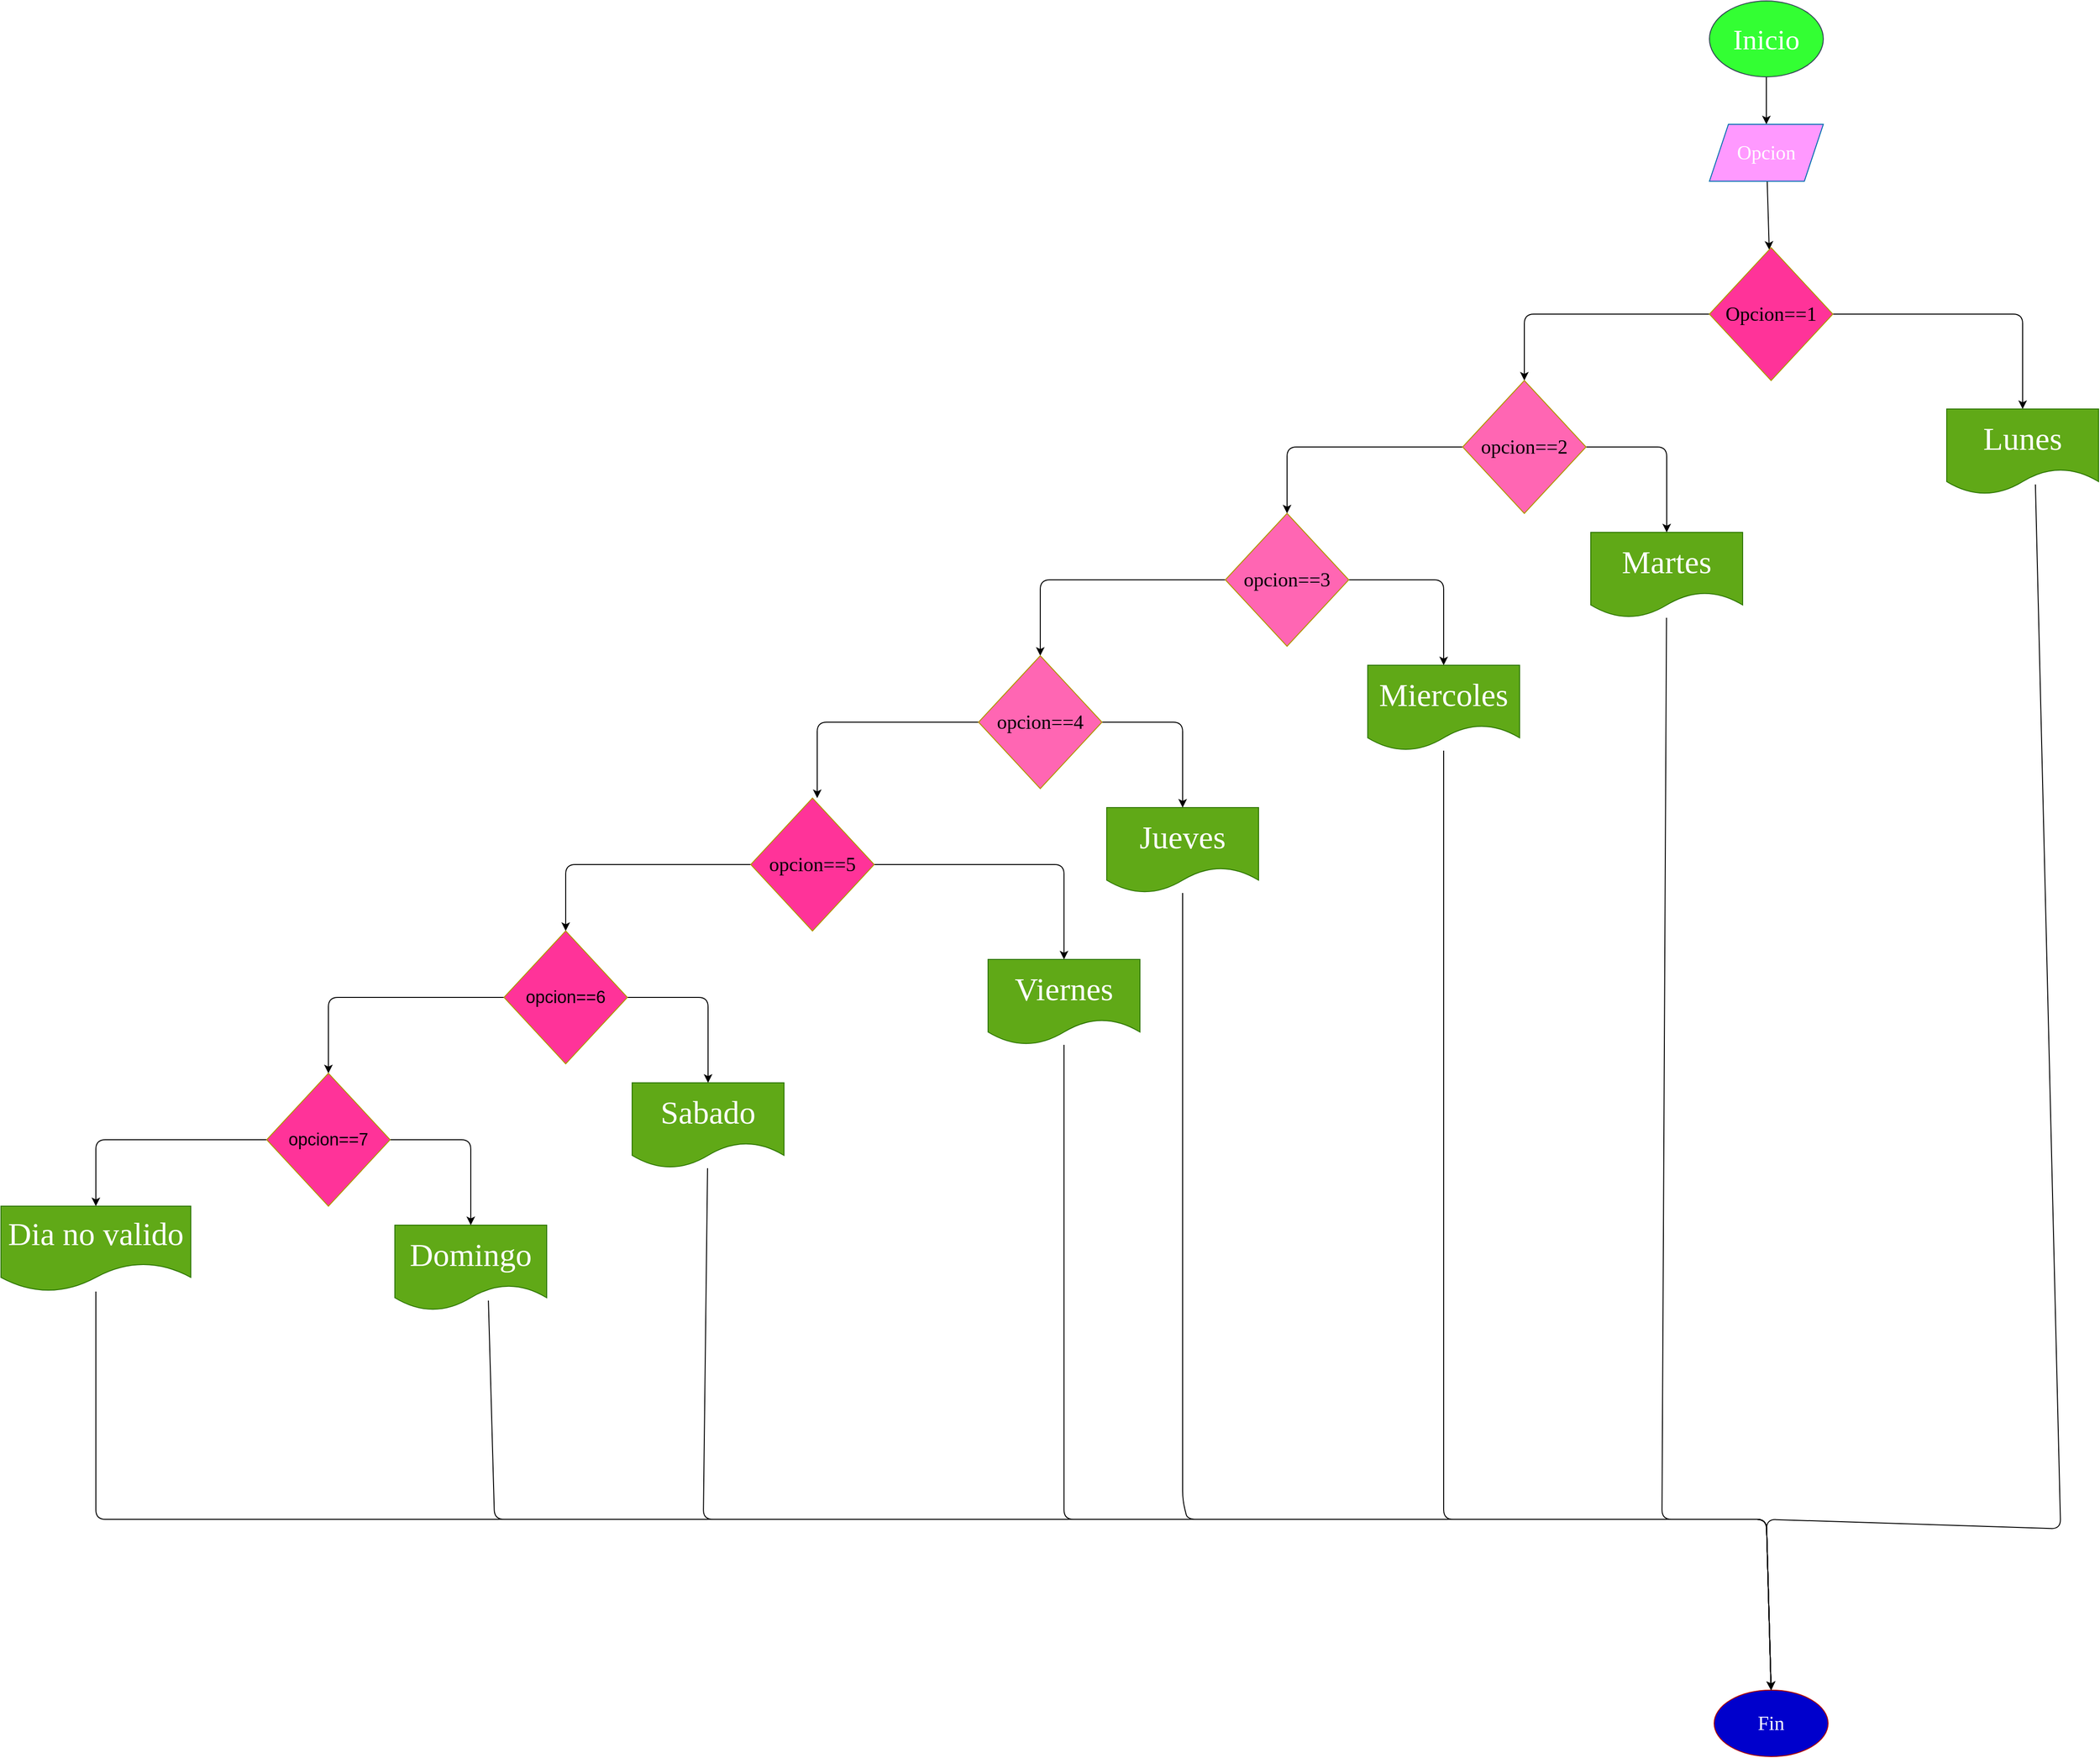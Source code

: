 <mxfile>
    <diagram id="pAi_KdXQo00Ve_mjZ8XZ" name="Página-1">
        <mxGraphModel dx="3879" dy="1023" grid="1" gridSize="10" guides="1" tooltips="1" connect="1" arrows="1" fold="1" page="1" pageScale="1" pageWidth="827" pageHeight="1169" math="0" shadow="0">
            <root>
                <mxCell id="0"/>
                <mxCell id="1" parent="0"/>
                <mxCell id="4" value="" style="edgeStyle=none;html=1;fontSize=18;" parent="1" source="2" target="3" edge="1">
                    <mxGeometry relative="1" as="geometry"/>
                </mxCell>
                <mxCell id="2" value="&lt;font style=&quot;font-size: 30px;&quot;&gt;Inicio&lt;/font&gt;" style="ellipse;whiteSpace=wrap;html=1;fillColor=#33FF33;fontColor=#ffffff;strokeColor=#314354;fontFamily=Comic Sans MS;fontSize=30;" parent="1" vertex="1">
                    <mxGeometry x="250" y="80" width="120" height="80" as="geometry"/>
                </mxCell>
                <mxCell id="6" style="edgeStyle=none;html=1;fontSize=18;" parent="1" source="3" target="5" edge="1">
                    <mxGeometry relative="1" as="geometry"/>
                </mxCell>
                <mxCell id="3" value="&lt;font style=&quot;font-size: 21px&quot;&gt;Opcion&lt;/font&gt;" style="shape=parallelogram;perimeter=parallelogramPerimeter;whiteSpace=wrap;html=1;fixedSize=1;fillColor=#FF99FF;fontColor=#ffffff;strokeColor=#006EAF;fontFamily=Comic Sans MS;fontSize=21;" parent="1" vertex="1">
                    <mxGeometry x="250" y="210" width="120" height="60" as="geometry"/>
                </mxCell>
                <mxCell id="28" style="edgeStyle=none;html=1;" parent="1" source="5" target="55" edge="1">
                    <mxGeometry relative="1" as="geometry">
                        <Array as="points">
                            <mxPoint x="580" y="410"/>
                        </Array>
                        <mxPoint x="585" y="500" as="targetPoint"/>
                    </mxGeometry>
                </mxCell>
                <mxCell id="46" style="edgeStyle=none;html=1;fontSize=18;entryX=0.5;entryY=0;entryDx=0;entryDy=0;" parent="1" source="5" target="42" edge="1">
                    <mxGeometry relative="1" as="geometry">
                        <Array as="points">
                            <mxPoint x="55" y="410"/>
                        </Array>
                        <mxPoint x="5.0" y="480" as="targetPoint"/>
                    </mxGeometry>
                </mxCell>
                <mxCell id="5" value="Opcion==1" style="rhombus;whiteSpace=wrap;html=1;fontSize=21;fillColor=#FF3399;fontColor=#000000;strokeColor=#B09500;fontFamily=Comic Sans MS;" parent="1" vertex="1">
                    <mxGeometry x="250" y="340" width="130" height="140" as="geometry"/>
                </mxCell>
                <mxCell id="23" value="Fin" style="ellipse;whiteSpace=wrap;html=1;fontSize=21;fillColor=#0000CC;fontColor=#ffffff;strokeColor=#B20000;fontFamily=Comic Sans MS;" parent="1" vertex="1">
                    <mxGeometry x="255" y="1860" width="120" height="70" as="geometry"/>
                </mxCell>
                <mxCell id="113" style="edgeStyle=none;html=1;entryX=0.5;entryY=0;entryDx=0;entryDy=0;fontFamily=Comic Sans MS;fontSize=34;" parent="1" source="37" target="23" edge="1">
                    <mxGeometry relative="1" as="geometry">
                        <Array as="points">
                            <mxPoint x="200" y="1680"/>
                            <mxPoint x="310" y="1680"/>
                        </Array>
                    </mxGeometry>
                </mxCell>
                <mxCell id="37" value="Martes" style="shape=document;whiteSpace=wrap;html=1;boundedLbl=1;fontSize=34;fillColor=#60a917;fontColor=#ffffff;strokeColor=#2D7600;fontFamily=Comic Sans MS;" parent="1" vertex="1">
                    <mxGeometry x="125" y="640" width="160" height="90" as="geometry"/>
                </mxCell>
                <mxCell id="40" style="edgeStyle=none;html=1;" parent="1" source="42" target="37" edge="1">
                    <mxGeometry relative="1" as="geometry">
                        <Array as="points">
                            <mxPoint x="205" y="550"/>
                        </Array>
                        <mxPoint x="205" y="640" as="targetPoint"/>
                    </mxGeometry>
                </mxCell>
                <mxCell id="41" style="edgeStyle=none;html=1;fontSize=18;entryX=0.5;entryY=0;entryDx=0;entryDy=0;" parent="1" source="42" target="70" edge="1">
                    <mxGeometry relative="1" as="geometry">
                        <Array as="points">
                            <mxPoint x="-195" y="550"/>
                        </Array>
                        <mxPoint x="-200" y="620" as="targetPoint"/>
                    </mxGeometry>
                </mxCell>
                <mxCell id="42" value="opcion==2" style="rhombus;whiteSpace=wrap;html=1;fontSize=21;fillColor=#FF66B3;fontColor=#000000;strokeColor=#B09500;fontFamily=Comic Sans MS;" parent="1" vertex="1">
                    <mxGeometry x="-10" y="480" width="130" height="140" as="geometry"/>
                </mxCell>
                <mxCell id="115" style="edgeStyle=none;html=1;entryX=0.5;entryY=0;entryDx=0;entryDy=0;fontFamily=Comic Sans MS;fontSize=34;exitX=0.584;exitY=0.883;exitDx=0;exitDy=0;exitPerimeter=0;" parent="1" source="55" target="23" edge="1">
                    <mxGeometry relative="1" as="geometry">
                        <Array as="points">
                            <mxPoint x="620" y="1690"/>
                            <mxPoint x="310" y="1680"/>
                        </Array>
                    </mxGeometry>
                </mxCell>
                <mxCell id="55" value="Lunes" style="shape=document;whiteSpace=wrap;html=1;boundedLbl=1;fontSize=34;fillColor=#60a917;fontColor=#ffffff;strokeColor=#2D7600;fontFamily=Comic Sans MS;" parent="1" vertex="1">
                    <mxGeometry x="500" y="510" width="160" height="90" as="geometry"/>
                </mxCell>
                <mxCell id="68" style="edgeStyle=none;html=1;" parent="1" source="70" target="79" edge="1">
                    <mxGeometry relative="1" as="geometry">
                        <Array as="points">
                            <mxPoint x="-30" y="690"/>
                        </Array>
                        <mxPoint x="75" y="790" as="targetPoint"/>
                    </mxGeometry>
                </mxCell>
                <mxCell id="69" style="edgeStyle=none;html=1;fontSize=18;entryX=0.5;entryY=0;entryDx=0;entryDy=0;" parent="1" source="70" target="76" edge="1">
                    <mxGeometry relative="1" as="geometry">
                        <Array as="points">
                            <mxPoint x="-455" y="690"/>
                        </Array>
                        <mxPoint x="-505.0" y="770" as="targetPoint"/>
                    </mxGeometry>
                </mxCell>
                <mxCell id="70" value="opcion==3" style="rhombus;whiteSpace=wrap;html=1;fontSize=21;fillColor=#FF66B3;fontColor=#000000;strokeColor=#B09500;fontFamily=Comic Sans MS;" parent="1" vertex="1">
                    <mxGeometry x="-260" y="620" width="130" height="140" as="geometry"/>
                </mxCell>
                <mxCell id="109" style="edgeStyle=none;html=1;entryX=0.5;entryY=0;entryDx=0;entryDy=0;fontFamily=Comic Sans MS;fontSize=34;" parent="1" source="73" target="23" edge="1">
                    <mxGeometry relative="1" as="geometry">
                        <Array as="points">
                            <mxPoint x="-305" y="1660"/>
                            <mxPoint x="-300" y="1680"/>
                            <mxPoint x="310" y="1680"/>
                        </Array>
                    </mxGeometry>
                </mxCell>
                <mxCell id="73" value="Jueves" style="shape=document;whiteSpace=wrap;html=1;boundedLbl=1;fontSize=34;fillColor=#60a917;fontColor=#ffffff;strokeColor=#2D7600;fontFamily=Comic Sans MS;" parent="1" vertex="1">
                    <mxGeometry x="-385" y="930" width="160" height="90" as="geometry"/>
                </mxCell>
                <mxCell id="74" style="edgeStyle=none;html=1;" parent="1" source="76" target="73" edge="1">
                    <mxGeometry relative="1" as="geometry">
                        <Array as="points">
                            <mxPoint x="-305" y="840"/>
                        </Array>
                        <mxPoint x="-305" y="930" as="targetPoint"/>
                    </mxGeometry>
                </mxCell>
                <mxCell id="75" style="edgeStyle=none;html=1;fontSize=18;" parent="1" source="76" edge="1">
                    <mxGeometry relative="1" as="geometry">
                        <Array as="points">
                            <mxPoint x="-690" y="840"/>
                        </Array>
                        <mxPoint x="-690" y="920" as="targetPoint"/>
                    </mxGeometry>
                </mxCell>
                <mxCell id="76" value="opcion==4" style="rhombus;whiteSpace=wrap;html=1;fontSize=21;fillColor=#FF66B3;fontColor=#000000;strokeColor=#B09500;fontFamily=Comic Sans MS;" parent="1" vertex="1">
                    <mxGeometry x="-520" y="770" width="130" height="140" as="geometry"/>
                </mxCell>
                <mxCell id="111" style="edgeStyle=none;html=1;entryX=0.5;entryY=0;entryDx=0;entryDy=0;fontFamily=Comic Sans MS;fontSize=34;" parent="1" source="79" target="23" edge="1">
                    <mxGeometry relative="1" as="geometry">
                        <Array as="points">
                            <mxPoint x="-30" y="1680"/>
                            <mxPoint x="310" y="1680"/>
                        </Array>
                    </mxGeometry>
                </mxCell>
                <mxCell id="79" value="Miercoles" style="shape=document;whiteSpace=wrap;html=1;boundedLbl=1;fontSize=34;fillColor=#60a917;fontColor=#ffffff;strokeColor=#2D7600;fontFamily=Comic Sans MS;" parent="1" vertex="1">
                    <mxGeometry x="-110" y="780" width="160" height="90" as="geometry"/>
                </mxCell>
                <mxCell id="80" style="edgeStyle=none;html=1;" parent="1" source="82" target="91" edge="1">
                    <mxGeometry relative="1" as="geometry">
                        <Array as="points">
                            <mxPoint x="-430" y="990"/>
                        </Array>
                        <mxPoint x="-425" y="1080" as="targetPoint"/>
                    </mxGeometry>
                </mxCell>
                <mxCell id="81" style="edgeStyle=none;html=1;fontSize=18;entryX=0.5;entryY=0;entryDx=0;entryDy=0;" parent="1" source="82" target="88" edge="1">
                    <mxGeometry relative="1" as="geometry">
                        <Array as="points">
                            <mxPoint x="-955" y="990"/>
                        </Array>
                        <mxPoint x="-1005.0" y="1060" as="targetPoint"/>
                    </mxGeometry>
                </mxCell>
                <mxCell id="82" value="opcion==5" style="rhombus;whiteSpace=wrap;html=1;fontSize=21;fillColor=#FF3399;fontColor=#000000;strokeColor=#B09500;fontFamily=Comic Sans MS;" parent="1" vertex="1">
                    <mxGeometry x="-760" y="920" width="130" height="140" as="geometry"/>
                </mxCell>
                <mxCell id="116" style="edgeStyle=none;html=1;entryX=0.5;entryY=0;entryDx=0;entryDy=0;fontFamily=Comic Sans MS;fontSize=34;" parent="1" source="85" target="23" edge="1">
                    <mxGeometry relative="1" as="geometry">
                        <Array as="points">
                            <mxPoint x="-810" y="1680"/>
                            <mxPoint x="310" y="1680"/>
                        </Array>
                    </mxGeometry>
                </mxCell>
                <mxCell id="85" value="Sabado" style="shape=document;whiteSpace=wrap;html=1;boundedLbl=1;fontSize=34;fillColor=#60a917;fontColor=#ffffff;strokeColor=#2D7600;fontFamily=Comic Sans MS;" parent="1" vertex="1">
                    <mxGeometry x="-885" y="1220" width="160" height="90" as="geometry"/>
                </mxCell>
                <mxCell id="86" style="edgeStyle=none;html=1;" parent="1" source="88" target="85" edge="1">
                    <mxGeometry relative="1" as="geometry">
                        <Array as="points">
                            <mxPoint x="-805" y="1130"/>
                        </Array>
                        <mxPoint x="-805" y="1220" as="targetPoint"/>
                    </mxGeometry>
                </mxCell>
                <mxCell id="87" style="edgeStyle=none;html=1;fontSize=18;entryX=0.5;entryY=0;entryDx=0;entryDy=0;" parent="1" source="88" target="95" edge="1">
                    <mxGeometry relative="1" as="geometry">
                        <Array as="points">
                            <mxPoint x="-1205" y="1130"/>
                        </Array>
                        <mxPoint x="-1200" y="1210" as="targetPoint"/>
                    </mxGeometry>
                </mxCell>
                <mxCell id="88" value="opcion==6" style="rhombus;whiteSpace=wrap;html=1;fontSize=18;fillColor=#FF3399;fontColor=#000000;strokeColor=#B09500;" parent="1" vertex="1">
                    <mxGeometry x="-1020" y="1060" width="130" height="140" as="geometry"/>
                </mxCell>
                <mxCell id="107" style="edgeStyle=none;html=1;entryX=0.5;entryY=0;entryDx=0;entryDy=0;fontFamily=Comic Sans MS;fontSize=34;" parent="1" source="91" target="23" edge="1">
                    <mxGeometry relative="1" as="geometry">
                        <Array as="points">
                            <mxPoint x="-430" y="1680"/>
                            <mxPoint x="310" y="1680"/>
                        </Array>
                    </mxGeometry>
                </mxCell>
                <mxCell id="91" value="Viernes" style="shape=document;whiteSpace=wrap;html=1;boundedLbl=1;fontSize=34;fillColor=#60a917;fontColor=#ffffff;strokeColor=#2D7600;fontFamily=Comic Sans MS;" parent="1" vertex="1">
                    <mxGeometry x="-510" y="1090" width="160" height="90" as="geometry"/>
                </mxCell>
                <mxCell id="104" style="edgeStyle=none;html=1;entryX=0.5;entryY=0;entryDx=0;entryDy=0;fontFamily=Comic Sans MS;fontSize=34;exitX=0.616;exitY=0.883;exitDx=0;exitDy=0;exitPerimeter=0;" parent="1" source="92" target="23" edge="1">
                    <mxGeometry relative="1" as="geometry">
                        <Array as="points">
                            <mxPoint x="-1030" y="1680"/>
                            <mxPoint x="310" y="1680"/>
                        </Array>
                    </mxGeometry>
                </mxCell>
                <mxCell id="92" value="Domingo" style="shape=document;whiteSpace=wrap;html=1;boundedLbl=1;fontSize=34;fillColor=#60a917;fontColor=#ffffff;strokeColor=#2D7600;fontFamily=Comic Sans MS;" parent="1" vertex="1">
                    <mxGeometry x="-1135" y="1370" width="160" height="90" as="geometry"/>
                </mxCell>
                <mxCell id="93" style="edgeStyle=none;html=1;" parent="1" source="95" target="92" edge="1">
                    <mxGeometry relative="1" as="geometry">
                        <Array as="points">
                            <mxPoint x="-1055" y="1280"/>
                        </Array>
                        <mxPoint x="-1055" y="1370" as="targetPoint"/>
                    </mxGeometry>
                </mxCell>
                <mxCell id="94" style="edgeStyle=none;html=1;fontSize=18;entryX=0.5;entryY=0;entryDx=0;entryDy=0;" parent="1" source="95" target="98" edge="1">
                    <mxGeometry relative="1" as="geometry">
                        <Array as="points">
                            <mxPoint x="-1450" y="1280"/>
                        </Array>
                        <mxPoint x="-1450" y="1360" as="targetPoint"/>
                    </mxGeometry>
                </mxCell>
                <mxCell id="95" value="opcion==7" style="rhombus;whiteSpace=wrap;html=1;fontSize=18;fillColor=#FF3399;fontColor=#000000;strokeColor=#B09500;" parent="1" vertex="1">
                    <mxGeometry x="-1270" y="1210" width="130" height="140" as="geometry"/>
                </mxCell>
                <mxCell id="103" style="edgeStyle=none;html=1;fontFamily=Comic Sans MS;fontSize=34;entryX=0.5;entryY=0;entryDx=0;entryDy=0;" parent="1" source="98" target="23" edge="1">
                    <mxGeometry relative="1" as="geometry">
                        <Array as="points">
                            <mxPoint x="-1450" y="1680"/>
                            <mxPoint x="310" y="1680"/>
                        </Array>
                    </mxGeometry>
                </mxCell>
                <mxCell id="98" value="Dia no valido" style="shape=document;whiteSpace=wrap;html=1;boundedLbl=1;fontSize=34;fillColor=#60a917;size=0.333;fontColor=#ffffff;strokeColor=#2D7600;fontFamily=Comic Sans MS;" parent="1" vertex="1">
                    <mxGeometry x="-1550" y="1350" width="200" height="90" as="geometry"/>
                </mxCell>
            </root>
        </mxGraphModel>
    </diagram>
</mxfile>